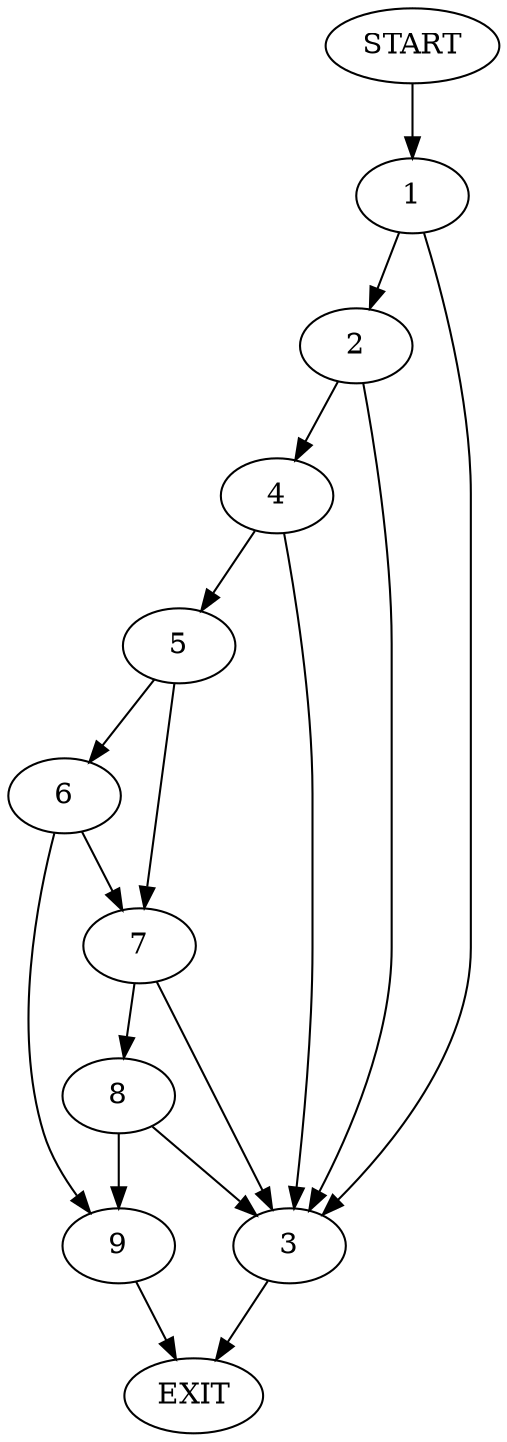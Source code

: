 digraph {
0 [label="START"]
10 [label="EXIT"]
0 -> 1
1 -> 2
1 -> 3
3 -> 10
2 -> 4
2 -> 3
4 -> 5
4 -> 3
5 -> 6
5 -> 7
7 -> 3
7 -> 8
6 -> 9
6 -> 7
9 -> 10
8 -> 9
8 -> 3
}
